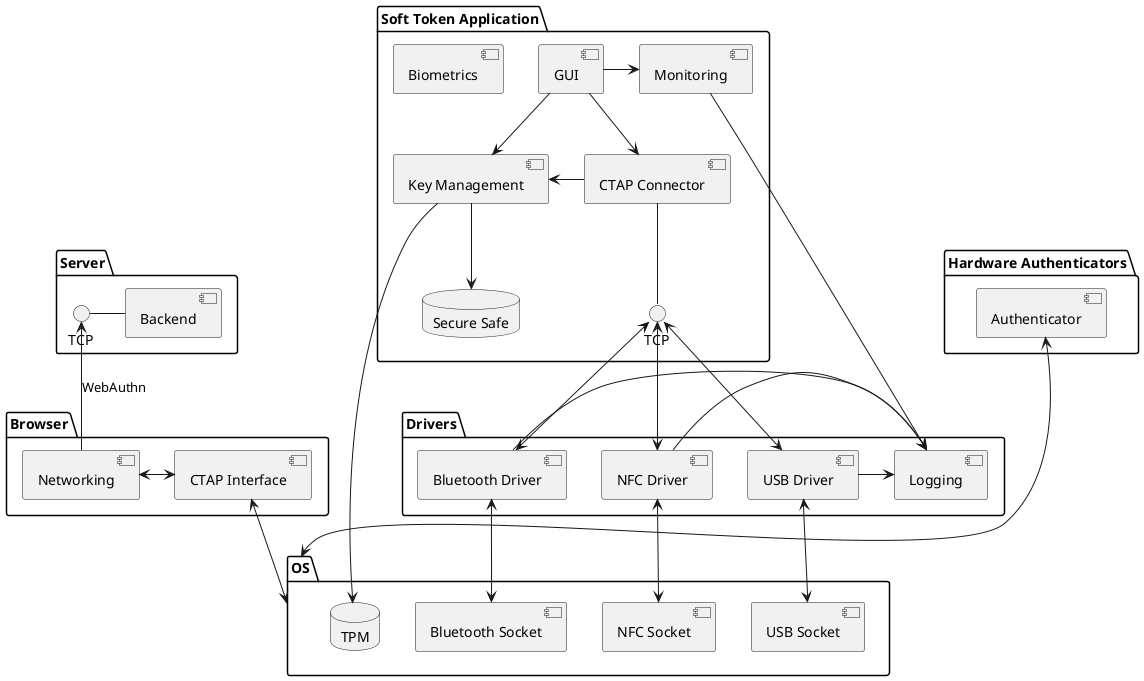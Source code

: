 @startuml
skinparam linetype poly

package "Server" {
    () TCP

    TCP - [Backend]
}

package "OS" {
    [USB Socket]
    [Bluetooth Socket]
    [NFC Socket]

    database "TPM" as tpm
}

package "Browser" {
    TCP <-- [Networking]: "WebAuthn"
    [CTAP Interface] as ctapi
}

package "Hardware Authenticators" {
    component Authenticator
    Authenticator <---> OS
}

package "Soft Token Application" {
    () TCP as TCP2
    [Biometrics] as bio
    [CTAP Connector] as conn
    [Key Management]  as km
    database "Secure Safe" as db
    [GUI] as GUI
    [Monitoring] as mon
}

package "Drivers" {
    [USB Driver]        <-down-> [USB Socket]
    [Bluetooth Driver]  <-down-> [Bluetooth Socket]
    [NFC Driver]        <-down-> [NFC Socket]
    [Logging]
}


Networking <-> ctapi
ctapi <--> OS

GUI -down-> km
GUI --> conn
GUI -> mon
mon -> [Logging]
conn -down- TCP2
conn -> km
km --> db
km --> tpm

[USB Driver] -> [Logging]
[Bluetooth Driver] -> [Logging]
[NFC Driver] -> [Logging]
TCP2 <--> [USB Driver]
TCP2 <--> [Bluetooth Driver]
TCP2 <--> [NFC Driver]



@enduml